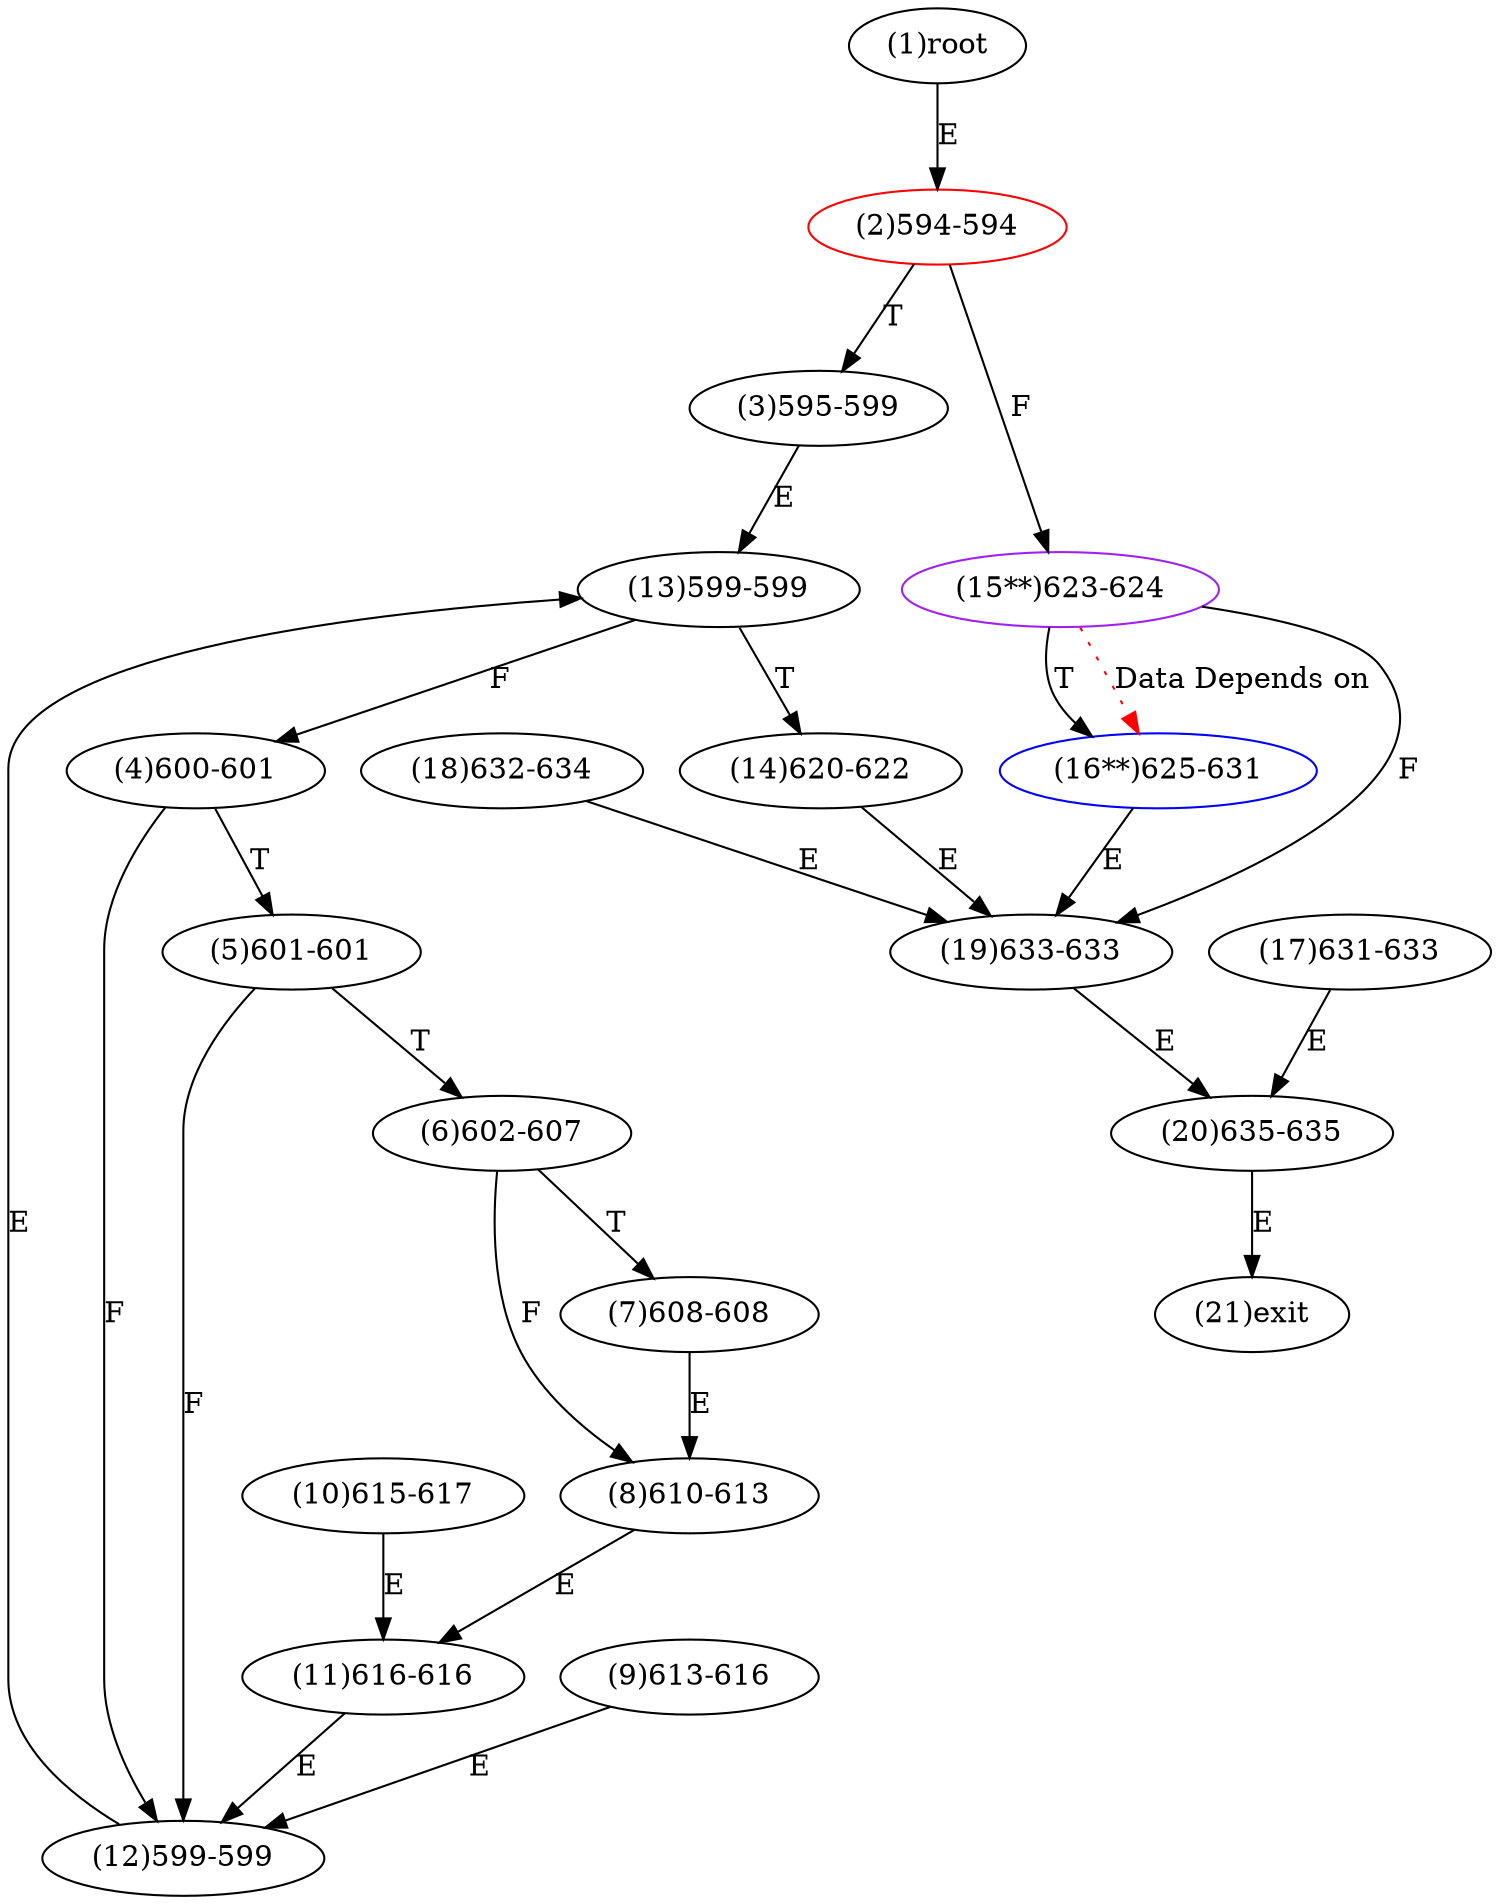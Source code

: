digraph "" { 
1[ label="(1)root"];
2[ label="(2)594-594",color=red];
3[ label="(3)595-599"];
4[ label="(4)600-601"];
5[ label="(5)601-601"];
6[ label="(6)602-607"];
7[ label="(7)608-608"];
8[ label="(8)610-613"];
9[ label="(9)613-616"];
10[ label="(10)615-617"];
11[ label="(11)616-616"];
12[ label="(12)599-599"];
13[ label="(13)599-599"];
14[ label="(14)620-622"];
15[ label="(15**)623-624",color=purple];
17[ label="(17)631-633"];
16[ label="(16**)625-631",color=blue];
19[ label="(19)633-633"];
18[ label="(18)632-634"];
21[ label="(21)exit"];
20[ label="(20)635-635"];
1->2[ label="E"];
2->15[ label="F"];
2->3[ label="T"];
3->13[ label="E"];
4->12[ label="F"];
4->5[ label="T"];
5->12[ label="F"];
5->6[ label="T"];
6->8[ label="F"];
6->7[ label="T"];
7->8[ label="E"];
8->11[ label="E"];
9->12[ label="E"];
10->11[ label="E"];
11->12[ label="E"];
12->13[ label="E"];
13->4[ label="F"];
13->14[ label="T"];
14->19[ label="E"];
15->19[ label="F"];
15->16[ label="T"];
16->19[ label="E"];
17->20[ label="E"];
18->19[ label="E"];
19->20[ label="E"];
20->21[ label="E"];
15->16[ color="red" label="Data Depends on" style = dotted ];
}